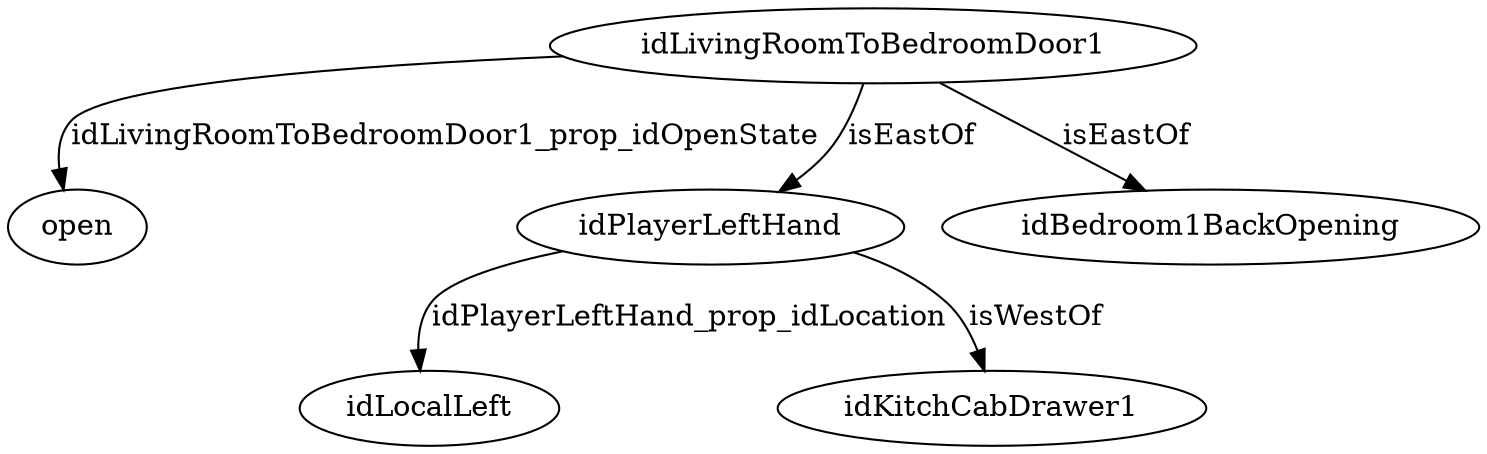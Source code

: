 strict digraph  {
idLivingRoomToBedroomDoor1 [node_type=entity_node, root=root];
open;
idPlayerLeftHand;
idLocalLeft;
idBedroom1BackOpening;
idKitchCabDrawer1;
idLivingRoomToBedroomDoor1 -> open  [edge_type=property, label=idLivingRoomToBedroomDoor1_prop_idOpenState];
idLivingRoomToBedroomDoor1 -> idBedroom1BackOpening  [edge_type=relationship, label=isEastOf];
idLivingRoomToBedroomDoor1 -> idPlayerLeftHand  [edge_type=relationship, label=isEastOf];
idPlayerLeftHand -> idLocalLeft  [edge_type=property, label=idPlayerLeftHand_prop_idLocation];
idPlayerLeftHand -> idKitchCabDrawer1  [edge_type=relationship, label=isWestOf];
}
